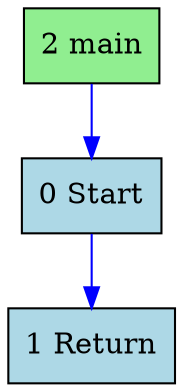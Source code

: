 digraph{
	node0 [ shape="box", style="filled", color="black", label="0 Start
", fillcolor="lightblue"]
	node1 [ shape="box", style="filled", color="black", label="1 Return
", fillcolor="lightblue"]
	node2 [ shape="box", style="filled", color="black", label="2 main
", fillcolor="lightgreen"]

	node0 -> node1 [color="blue"]
	node2 -> node0 [color="blue"]
}
